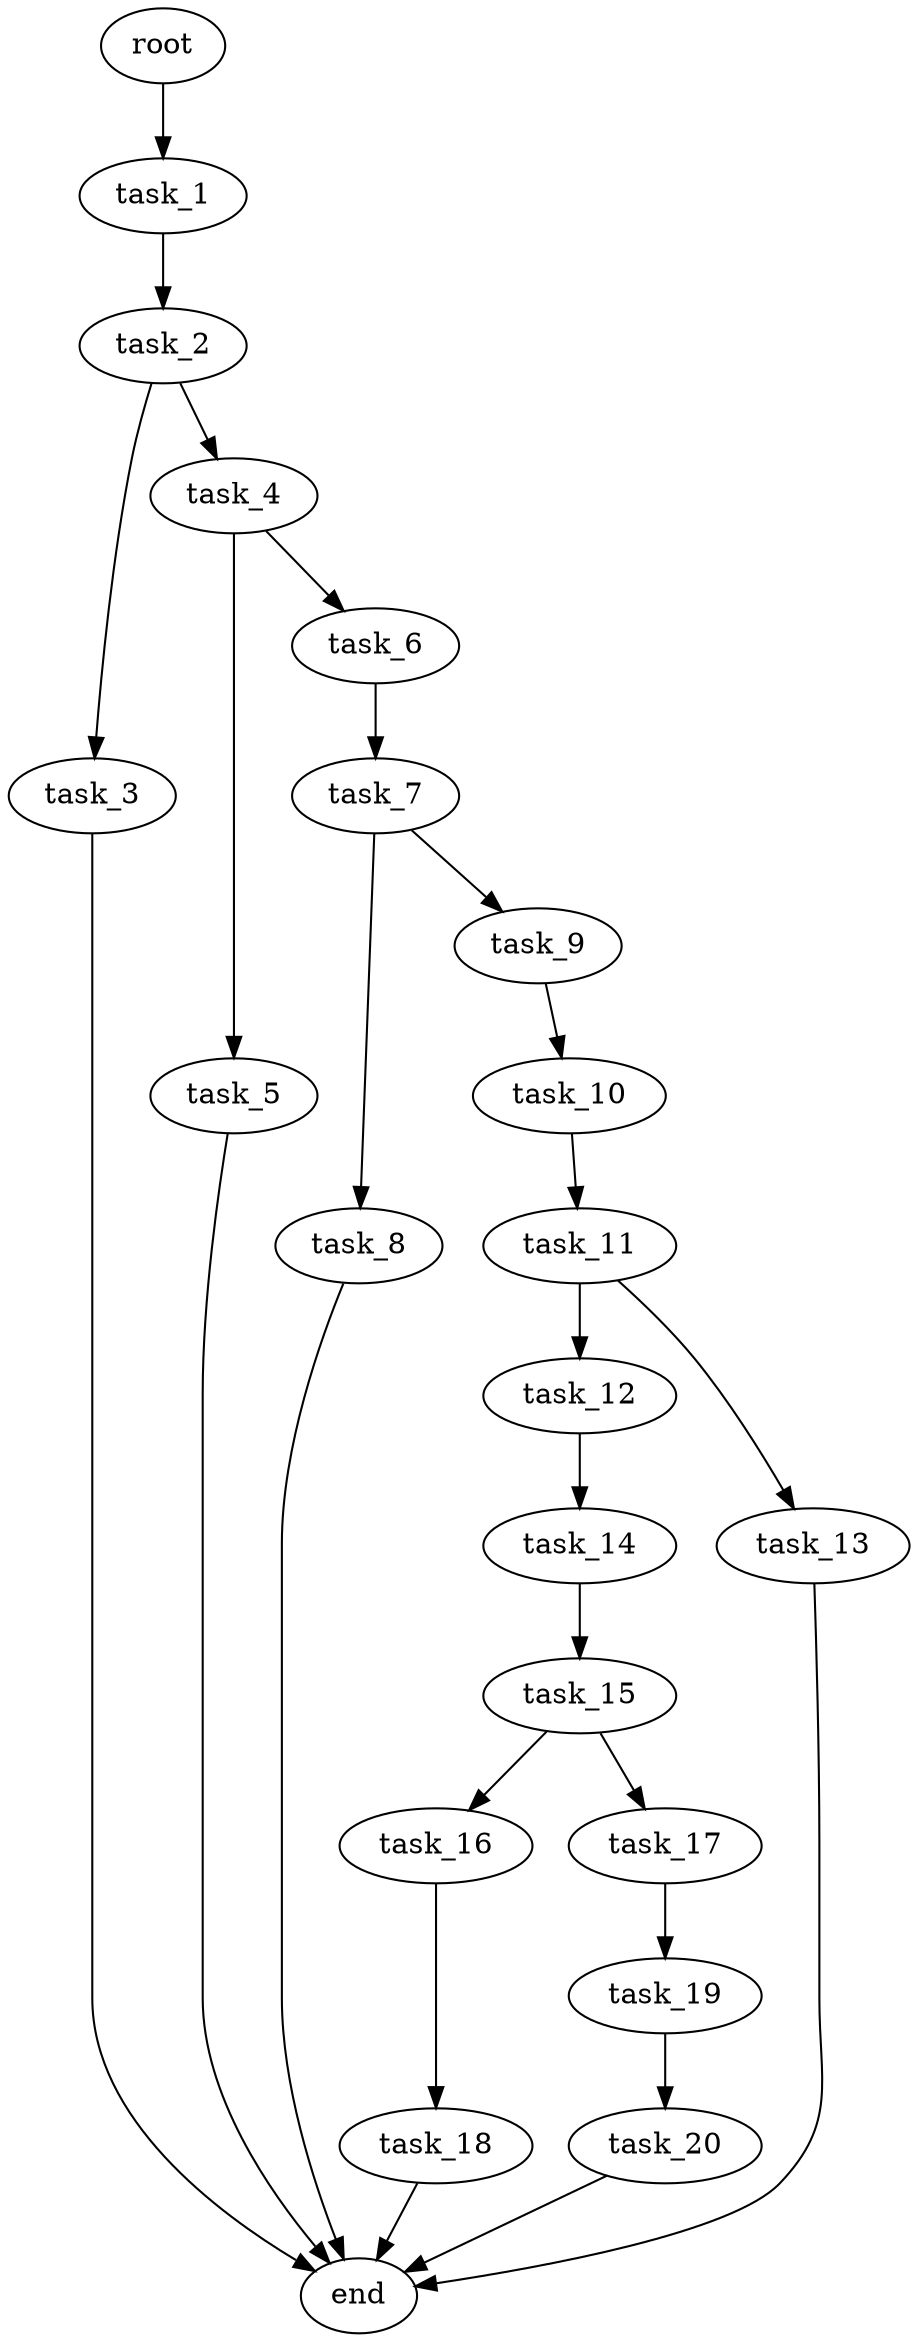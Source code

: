 digraph G {
  root [size="0.000000e+00"];
  task_1 [size="8.646192e+10"];
  task_2 [size="9.762084e+10"];
  task_3 [size="8.107906e+10"];
  task_4 [size="8.814281e+10"];
  task_5 [size="2.488388e+09"];
  task_6 [size="7.365908e+10"];
  task_7 [size="3.322522e+10"];
  task_8 [size="9.308228e+10"];
  task_9 [size="8.022549e+10"];
  task_10 [size="8.640776e+10"];
  task_11 [size="8.107682e+10"];
  task_12 [size="2.668790e+10"];
  task_13 [size="7.873958e+10"];
  task_14 [size="1.081848e+10"];
  task_15 [size="8.721796e+10"];
  task_16 [size="8.586074e+10"];
  task_17 [size="2.225115e+10"];
  task_18 [size="8.166049e+10"];
  task_19 [size="4.603572e+10"];
  task_20 [size="3.052603e+10"];
  end [size="0.000000e+00"];

  root -> task_1 [size="1.000000e-12"];
  task_1 -> task_2 [size="9.762084e+08"];
  task_2 -> task_3 [size="8.107906e+08"];
  task_2 -> task_4 [size="8.814281e+08"];
  task_3 -> end [size="1.000000e-12"];
  task_4 -> task_5 [size="2.488388e+07"];
  task_4 -> task_6 [size="7.365908e+08"];
  task_5 -> end [size="1.000000e-12"];
  task_6 -> task_7 [size="3.322522e+08"];
  task_7 -> task_8 [size="9.308228e+08"];
  task_7 -> task_9 [size="8.022549e+08"];
  task_8 -> end [size="1.000000e-12"];
  task_9 -> task_10 [size="8.640776e+08"];
  task_10 -> task_11 [size="8.107682e+08"];
  task_11 -> task_12 [size="2.668790e+08"];
  task_11 -> task_13 [size="7.873958e+08"];
  task_12 -> task_14 [size="1.081848e+08"];
  task_13 -> end [size="1.000000e-12"];
  task_14 -> task_15 [size="8.721796e+08"];
  task_15 -> task_16 [size="8.586074e+08"];
  task_15 -> task_17 [size="2.225115e+08"];
  task_16 -> task_18 [size="8.166049e+08"];
  task_17 -> task_19 [size="4.603572e+08"];
  task_18 -> end [size="1.000000e-12"];
  task_19 -> task_20 [size="3.052603e+08"];
  task_20 -> end [size="1.000000e-12"];
}
